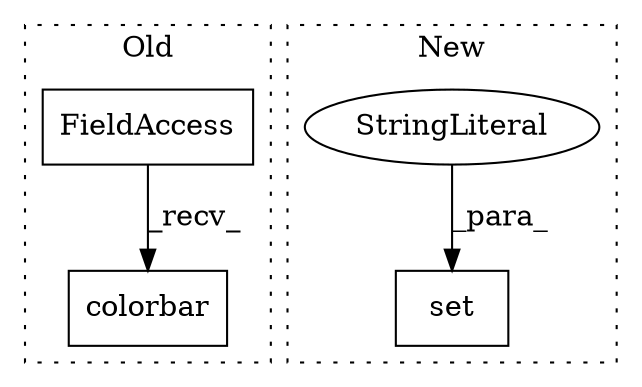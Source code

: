 digraph G {
subgraph cluster0 {
1 [label="colorbar" a="32" s="1596" l="10" shape="box"];
4 [label="FieldAccess" a="22" s="1578" l="10" shape="box"];
label = "Old";
style="dotted";
}
subgraph cluster1 {
2 [label="set" a="32" s="1896,1912" l="4,1" shape="box"];
3 [label="StringLiteral" a="45" s="1900" l="12" shape="ellipse"];
label = "New";
style="dotted";
}
3 -> 2 [label="_para_"];
4 -> 1 [label="_recv_"];
}